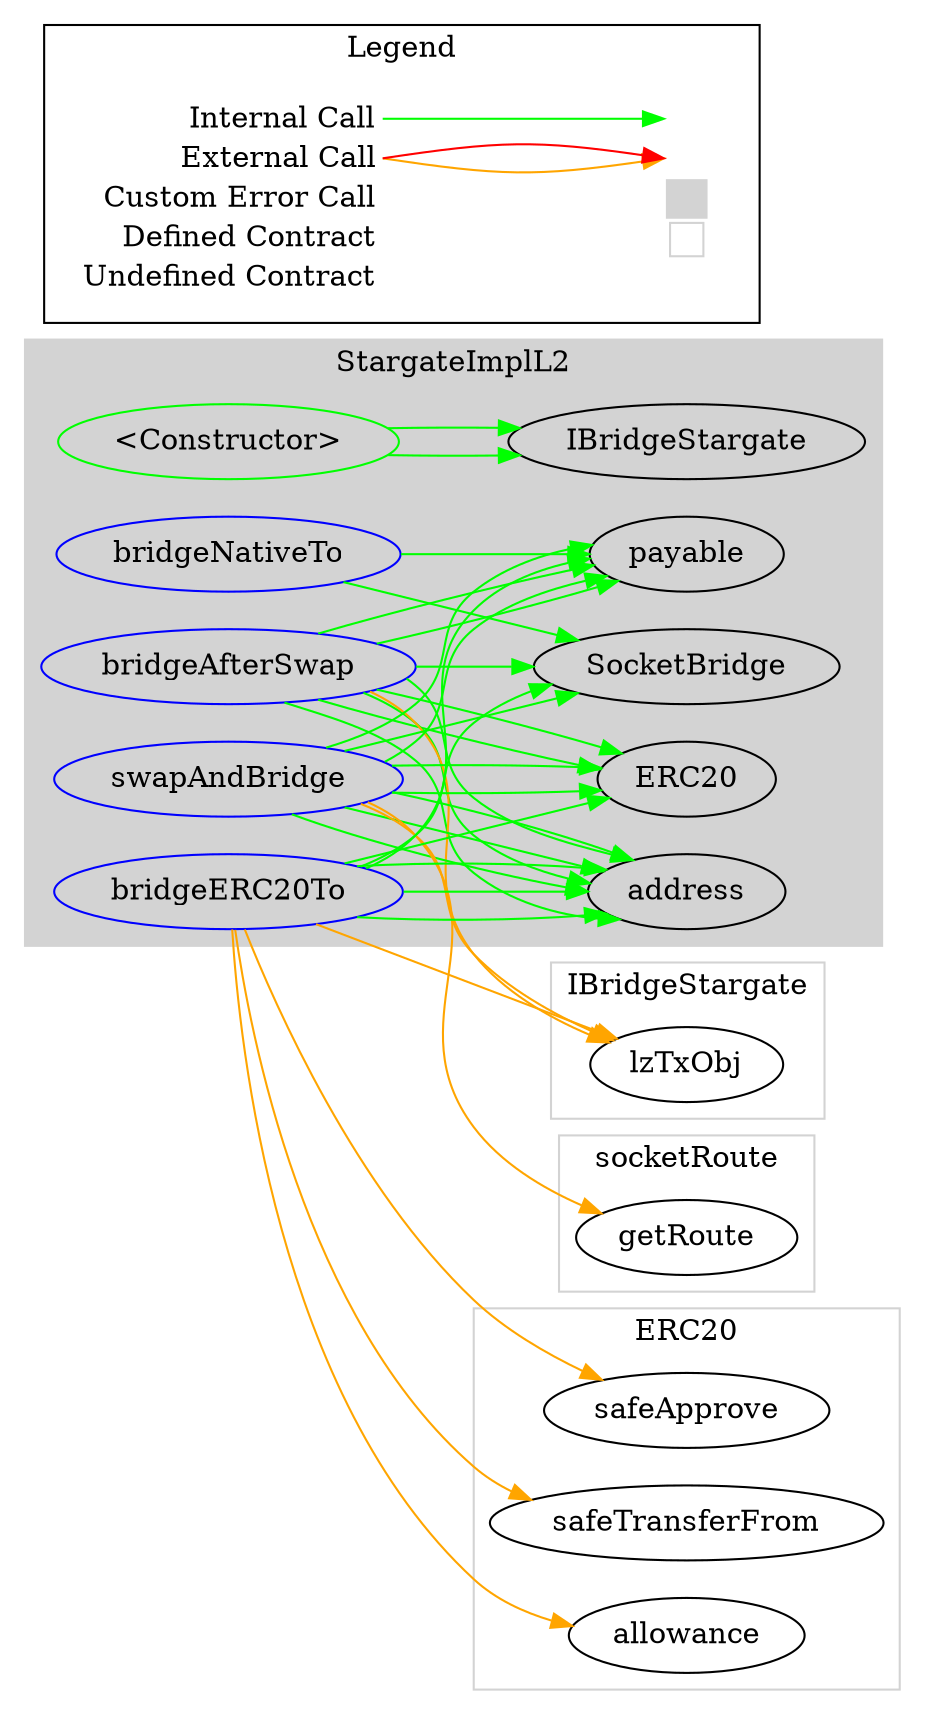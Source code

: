 digraph G {
  graph [ ratio = "auto", page = "100", compound =true ];
subgraph "clusterStargateImplL2" {
  graph [ label = "StargateImplL2", color = "lightgray", style = "filled", bgcolor = "lightgray" ];
  "StargateImplL2.<Constructor>" [ label = "<Constructor>", color = "green" ];
  "StargateImplL2.bridgeAfterSwap" [ label = "bridgeAfterSwap", color = "blue" ];
  "StargateImplL2.swapAndBridge" [ label = "swapAndBridge", color = "blue" ];
  "StargateImplL2.bridgeERC20To" [ label = "bridgeERC20To", color = "blue" ];
  "StargateImplL2.bridgeNativeTo" [ label = "bridgeNativeTo", color = "blue" ];
  "StargateImplL2.IBridgeStargate" [ label = "IBridgeStargate" ];
  "StargateImplL2.payable" [ label = "payable" ];
  "StargateImplL2.ERC20" [ label = "ERC20" ];
  "StargateImplL2.address" [ label = "address" ];
  "StargateImplL2.SocketBridge" [ label = "SocketBridge" ];
}

subgraph "clusterIBridgeStargate" {
  graph [ label = "IBridgeStargate", color = "lightgray" ];
  "IBridgeStargate.lzTxObj" [ label = "lzTxObj" ];
}

subgraph "clustersocketRoute" {
  graph [ label = "socketRoute", color = "lightgray" ];
  "socketRoute.getRoute" [ label = "getRoute" ];
}

subgraph "clusterERC20" {
  graph [ label = "ERC20", color = "lightgray" ];
  "ERC20.safeTransferFrom" [ label = "safeTransferFrom" ];
  "ERC20.allowance" [ label = "allowance" ];
  "ERC20.safeApprove" [ label = "safeApprove" ];
}

  "StargateImplL2.<Constructor>";
  "StargateImplL2.IBridgeStargate";
  "StargateImplL2.bridgeAfterSwap";
  "StargateImplL2.payable";
  "StargateImplL2.ERC20";
  "StargateImplL2.address";
  "IBridgeStargate.lzTxObj";
  "StargateImplL2.SocketBridge";
  "StargateImplL2.swapAndBridge";
  "socketRoute.getRoute";
  "StargateImplL2.bridgeERC20To";
  "ERC20.safeTransferFrom";
  "ERC20.allowance";
  "ERC20.safeApprove";
  "StargateImplL2.bridgeNativeTo";
  "StargateImplL2.<Constructor>" -> "StargateImplL2.IBridgeStargate" [ color = "green" ];
  "StargateImplL2.<Constructor>" -> "StargateImplL2.IBridgeStargate" [ color = "green" ];
  "StargateImplL2.bridgeAfterSwap" -> "StargateImplL2.payable" [ color = "green" ];
  "StargateImplL2.bridgeAfterSwap" -> "StargateImplL2.ERC20" [ color = "green" ];
  "StargateImplL2.bridgeAfterSwap" -> "StargateImplL2.address" [ color = "green" ];
  "StargateImplL2.bridgeAfterSwap" -> "StargateImplL2.address" [ color = "green" ];
  "StargateImplL2.bridgeAfterSwap" -> "StargateImplL2.ERC20" [ color = "green" ];
  "StargateImplL2.bridgeAfterSwap" -> "StargateImplL2.address" [ color = "green" ];
  "StargateImplL2.bridgeAfterSwap" -> "StargateImplL2.payable" [ color = "green" ];
  "StargateImplL2.bridgeAfterSwap" -> "IBridgeStargate.lzTxObj" [ color = "orange" ];
  "StargateImplL2.bridgeAfterSwap" -> "StargateImplL2.SocketBridge" [ color = "green" ];
  "StargateImplL2.swapAndBridge" -> "socketRoute.getRoute" [ color = "orange" ];
  "StargateImplL2.swapAndBridge" -> "StargateImplL2.payable" [ color = "green" ];
  "StargateImplL2.swapAndBridge" -> "StargateImplL2.ERC20" [ color = "green" ];
  "StargateImplL2.swapAndBridge" -> "StargateImplL2.address" [ color = "green" ];
  "StargateImplL2.swapAndBridge" -> "StargateImplL2.address" [ color = "green" ];
  "StargateImplL2.swapAndBridge" -> "StargateImplL2.ERC20" [ color = "green" ];
  "StargateImplL2.swapAndBridge" -> "StargateImplL2.address" [ color = "green" ];
  "StargateImplL2.swapAndBridge" -> "StargateImplL2.payable" [ color = "green" ];
  "StargateImplL2.swapAndBridge" -> "IBridgeStargate.lzTxObj" [ color = "orange" ];
  "StargateImplL2.swapAndBridge" -> "StargateImplL2.SocketBridge" [ color = "green" ];
  "StargateImplL2.bridgeERC20To" -> "StargateImplL2.ERC20" [ color = "green" ];
  "StargateImplL2.bridgeERC20To" -> "ERC20.safeTransferFrom" [ color = "orange" ];
  "StargateImplL2.bridgeERC20To" -> "ERC20.allowance" [ color = "orange" ];
  "StargateImplL2.bridgeERC20To" -> "StargateImplL2.address" [ color = "green" ];
  "StargateImplL2.bridgeERC20To" -> "StargateImplL2.address" [ color = "green" ];
  "StargateImplL2.bridgeERC20To" -> "ERC20.safeApprove" [ color = "orange" ];
  "StargateImplL2.bridgeERC20To" -> "StargateImplL2.address" [ color = "green" ];
  "StargateImplL2.bridgeERC20To" -> "StargateImplL2.payable" [ color = "green" ];
  "StargateImplL2.bridgeERC20To" -> "IBridgeStargate.lzTxObj" [ color = "orange" ];
  "StargateImplL2.bridgeERC20To" -> "StargateImplL2.SocketBridge" [ color = "green" ];
  "StargateImplL2.bridgeNativeTo" -> "StargateImplL2.payable" [ color = "green" ];
  "StargateImplL2.bridgeNativeTo" -> "StargateImplL2.SocketBridge" [ color = "green" ];


rankdir=LR
node [shape=plaintext]
subgraph cluster_01 { 
label = "Legend";
key [label=<<table border="0" cellpadding="2" cellspacing="0" cellborder="0">
  <tr><td align="right" port="i1">Internal Call</td></tr>
  <tr><td align="right" port="i2">External Call</td></tr>
  <tr><td align="right" port="i2">Custom Error Call</td></tr>
  <tr><td align="right" port="i3">Defined Contract</td></tr>
  <tr><td align="right" port="i4">Undefined Contract</td></tr>
  </table>>]
key2 [label=<<table border="0" cellpadding="2" cellspacing="0" cellborder="0">
  <tr><td port="i1">&nbsp;&nbsp;&nbsp;</td></tr>
  <tr><td port="i2">&nbsp;&nbsp;&nbsp;</td></tr>
  <tr><td port="i3" bgcolor="lightgray">&nbsp;&nbsp;&nbsp;</td></tr>
  <tr><td port="i4">
    <table border="1" cellborder="0" cellspacing="0" cellpadding="7" color="lightgray">
      <tr>
       <td></td>
      </tr>
     </table>
  </td></tr>
  </table>>]
key:i1:e -> key2:i1:w [color="green"]
key:i2:e -> key2:i2:w [color="orange"]
key:i2:e -> key2:i2:w [color="red"]
}
}

